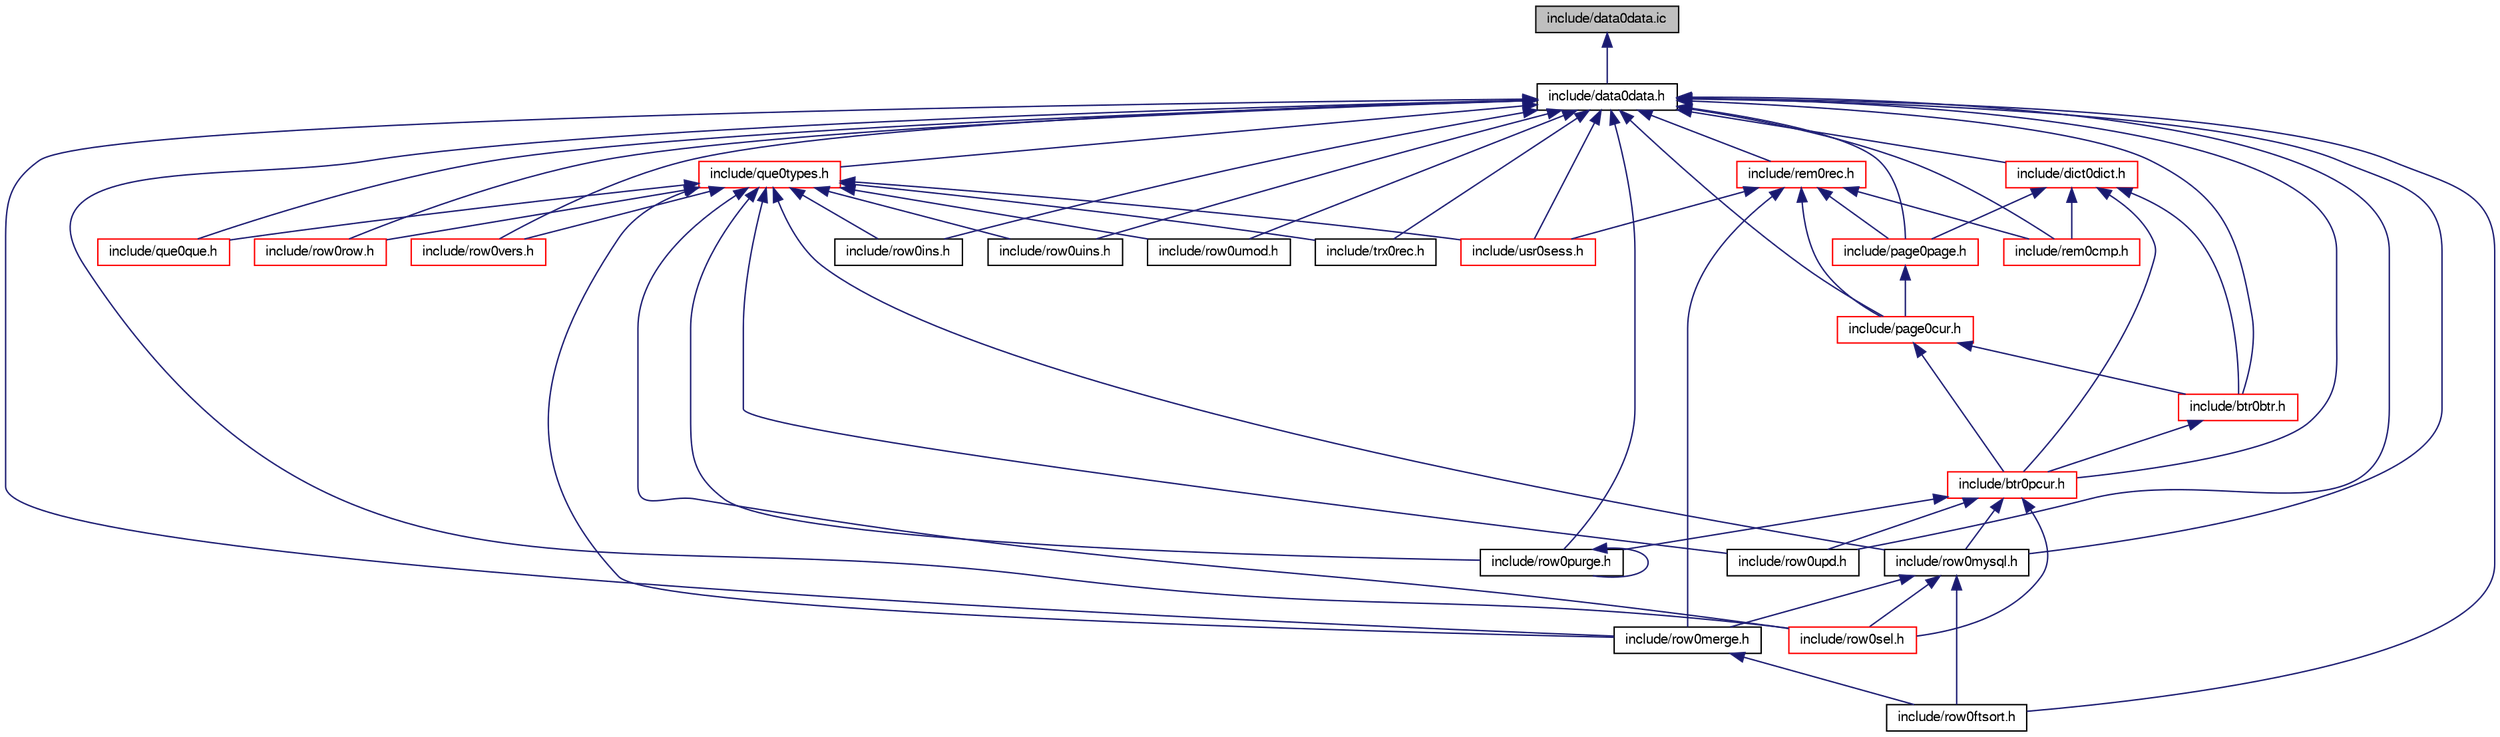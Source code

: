digraph "include/data0data.ic"
{
  bgcolor="transparent";
  edge [fontname="FreeSans",fontsize="10",labelfontname="FreeSans",labelfontsize="10"];
  node [fontname="FreeSans",fontsize="10",shape=record];
  Node1 [label="include/data0data.ic",height=0.2,width=0.4,color="black", fillcolor="grey75", style="filled" fontcolor="black"];
  Node1 -> Node2 [dir="back",color="midnightblue",fontsize="10",style="solid",fontname="FreeSans"];
  Node2 [label="include/data0data.h",height=0.2,width=0.4,color="black",URL="$data0data_8h.html"];
  Node2 -> Node3 [dir="back",color="midnightblue",fontsize="10",style="solid",fontname="FreeSans"];
  Node3 [label="include/que0que.h",height=0.2,width=0.4,color="red",URL="$que0que_8h.html"];
  Node2 -> Node4 [dir="back",color="midnightblue",fontsize="10",style="solid",fontname="FreeSans"];
  Node4 [label="include/que0types.h",height=0.2,width=0.4,color="red",URL="$que0types_8h.html"];
  Node4 -> Node3 [dir="back",color="midnightblue",fontsize="10",style="solid",fontname="FreeSans"];
  Node4 -> Node5 [dir="back",color="midnightblue",fontsize="10",style="solid",fontname="FreeSans"];
  Node5 [label="include/usr0sess.h",height=0.2,width=0.4,color="red",URL="$usr0sess_8h.html"];
  Node4 -> Node6 [dir="back",color="midnightblue",fontsize="10",style="solid",fontname="FreeSans"];
  Node6 [label="include/row0row.h",height=0.2,width=0.4,color="red",URL="$row0row_8h.html"];
  Node4 -> Node7 [dir="back",color="midnightblue",fontsize="10",style="solid",fontname="FreeSans"];
  Node7 [label="include/row0vers.h",height=0.2,width=0.4,color="red",URL="$row0vers_8h.html"];
  Node4 -> Node8 [dir="back",color="midnightblue",fontsize="10",style="solid",fontname="FreeSans"];
  Node8 [label="include/row0sel.h",height=0.2,width=0.4,color="red",URL="$row0sel_8h.html"];
  Node4 -> Node9 [dir="back",color="midnightblue",fontsize="10",style="solid",fontname="FreeSans"];
  Node9 [label="include/row0mysql.h",height=0.2,width=0.4,color="black",URL="$row0mysql_8h.html"];
  Node9 -> Node8 [dir="back",color="midnightblue",fontsize="10",style="solid",fontname="FreeSans"];
  Node9 -> Node10 [dir="back",color="midnightblue",fontsize="10",style="solid",fontname="FreeSans"];
  Node10 [label="include/row0ftsort.h",height=0.2,width=0.4,color="black",URL="$row0ftsort_8h.html"];
  Node9 -> Node11 [dir="back",color="midnightblue",fontsize="10",style="solid",fontname="FreeSans"];
  Node11 [label="include/row0merge.h",height=0.2,width=0.4,color="black",URL="$row0merge_8h.html"];
  Node11 -> Node10 [dir="back",color="midnightblue",fontsize="10",style="solid",fontname="FreeSans"];
  Node4 -> Node11 [dir="back",color="midnightblue",fontsize="10",style="solid",fontname="FreeSans"];
  Node4 -> Node12 [dir="back",color="midnightblue",fontsize="10",style="solid",fontname="FreeSans"];
  Node12 [label="include/row0ins.h",height=0.2,width=0.4,color="black",URL="$row0ins_8h.html"];
  Node4 -> Node13 [dir="back",color="midnightblue",fontsize="10",style="solid",fontname="FreeSans"];
  Node13 [label="include/row0purge.h",height=0.2,width=0.4,color="black",URL="$row0purge_8h.html"];
  Node13 -> Node13 [dir="back",color="midnightblue",fontsize="10",style="solid",fontname="FreeSans"];
  Node4 -> Node14 [dir="back",color="midnightblue",fontsize="10",style="solid",fontname="FreeSans"];
  Node14 [label="include/row0uins.h",height=0.2,width=0.4,color="black",URL="$row0uins_8h.html"];
  Node4 -> Node15 [dir="back",color="midnightblue",fontsize="10",style="solid",fontname="FreeSans"];
  Node15 [label="include/row0umod.h",height=0.2,width=0.4,color="black",URL="$row0umod_8h.html"];
  Node4 -> Node16 [dir="back",color="midnightblue",fontsize="10",style="solid",fontname="FreeSans"];
  Node16 [label="include/row0upd.h",height=0.2,width=0.4,color="black",URL="$row0upd_8h.html"];
  Node4 -> Node17 [dir="back",color="midnightblue",fontsize="10",style="solid",fontname="FreeSans"];
  Node17 [label="include/trx0rec.h",height=0.2,width=0.4,color="black",URL="$trx0rec_8h.html"];
  Node2 -> Node5 [dir="back",color="midnightblue",fontsize="10",style="solid",fontname="FreeSans"];
  Node2 -> Node18 [dir="back",color="midnightblue",fontsize="10",style="solid",fontname="FreeSans"];
  Node18 [label="include/rem0rec.h",height=0.2,width=0.4,color="red",URL="$rem0rec_8h.html"];
  Node18 -> Node5 [dir="back",color="midnightblue",fontsize="10",style="solid",fontname="FreeSans"];
  Node18 -> Node19 [dir="back",color="midnightblue",fontsize="10",style="solid",fontname="FreeSans"];
  Node19 [label="include/page0page.h",height=0.2,width=0.4,color="red",URL="$page0page_8h.html"];
  Node19 -> Node20 [dir="back",color="midnightblue",fontsize="10",style="solid",fontname="FreeSans"];
  Node20 [label="include/page0cur.h",height=0.2,width=0.4,color="red",URL="$page0cur_8h.html"];
  Node20 -> Node21 [dir="back",color="midnightblue",fontsize="10",style="solid",fontname="FreeSans"];
  Node21 [label="include/btr0btr.h",height=0.2,width=0.4,color="red",URL="$btr0btr_8h.html"];
  Node21 -> Node22 [dir="back",color="midnightblue",fontsize="10",style="solid",fontname="FreeSans"];
  Node22 [label="include/btr0pcur.h",height=0.2,width=0.4,color="red",URL="$btr0pcur_8h.html"];
  Node22 -> Node8 [dir="back",color="midnightblue",fontsize="10",style="solid",fontname="FreeSans"];
  Node22 -> Node9 [dir="back",color="midnightblue",fontsize="10",style="solid",fontname="FreeSans"];
  Node22 -> Node13 [dir="back",color="midnightblue",fontsize="10",style="solid",fontname="FreeSans"];
  Node22 -> Node16 [dir="back",color="midnightblue",fontsize="10",style="solid",fontname="FreeSans"];
  Node20 -> Node22 [dir="back",color="midnightblue",fontsize="10",style="solid",fontname="FreeSans"];
  Node18 -> Node23 [dir="back",color="midnightblue",fontsize="10",style="solid",fontname="FreeSans"];
  Node23 [label="include/rem0cmp.h",height=0.2,width=0.4,color="red",URL="$rem0cmp_8h.html"];
  Node18 -> Node20 [dir="back",color="midnightblue",fontsize="10",style="solid",fontname="FreeSans"];
  Node18 -> Node11 [dir="back",color="midnightblue",fontsize="10",style="solid",fontname="FreeSans"];
  Node2 -> Node24 [dir="back",color="midnightblue",fontsize="10",style="solid",fontname="FreeSans"];
  Node24 [label="include/dict0dict.h",height=0.2,width=0.4,color="red",URL="$dict0dict_8h.html"];
  Node24 -> Node21 [dir="back",color="midnightblue",fontsize="10",style="solid",fontname="FreeSans"];
  Node24 -> Node19 [dir="back",color="midnightblue",fontsize="10",style="solid",fontname="FreeSans"];
  Node24 -> Node23 [dir="back",color="midnightblue",fontsize="10",style="solid",fontname="FreeSans"];
  Node24 -> Node22 [dir="back",color="midnightblue",fontsize="10",style="solid",fontname="FreeSans"];
  Node2 -> Node21 [dir="back",color="midnightblue",fontsize="10",style="solid",fontname="FreeSans"];
  Node2 -> Node19 [dir="back",color="midnightblue",fontsize="10",style="solid",fontname="FreeSans"];
  Node2 -> Node23 [dir="back",color="midnightblue",fontsize="10",style="solid",fontname="FreeSans"];
  Node2 -> Node20 [dir="back",color="midnightblue",fontsize="10",style="solid",fontname="FreeSans"];
  Node2 -> Node22 [dir="back",color="midnightblue",fontsize="10",style="solid",fontname="FreeSans"];
  Node2 -> Node6 [dir="back",color="midnightblue",fontsize="10",style="solid",fontname="FreeSans"];
  Node2 -> Node7 [dir="back",color="midnightblue",fontsize="10",style="solid",fontname="FreeSans"];
  Node2 -> Node8 [dir="back",color="midnightblue",fontsize="10",style="solid",fontname="FreeSans"];
  Node2 -> Node9 [dir="back",color="midnightblue",fontsize="10",style="solid",fontname="FreeSans"];
  Node2 -> Node10 [dir="back",color="midnightblue",fontsize="10",style="solid",fontname="FreeSans"];
  Node2 -> Node11 [dir="back",color="midnightblue",fontsize="10",style="solid",fontname="FreeSans"];
  Node2 -> Node12 [dir="back",color="midnightblue",fontsize="10",style="solid",fontname="FreeSans"];
  Node2 -> Node13 [dir="back",color="midnightblue",fontsize="10",style="solid",fontname="FreeSans"];
  Node2 -> Node14 [dir="back",color="midnightblue",fontsize="10",style="solid",fontname="FreeSans"];
  Node2 -> Node15 [dir="back",color="midnightblue",fontsize="10",style="solid",fontname="FreeSans"];
  Node2 -> Node16 [dir="back",color="midnightblue",fontsize="10",style="solid",fontname="FreeSans"];
  Node2 -> Node17 [dir="back",color="midnightblue",fontsize="10",style="solid",fontname="FreeSans"];
}
